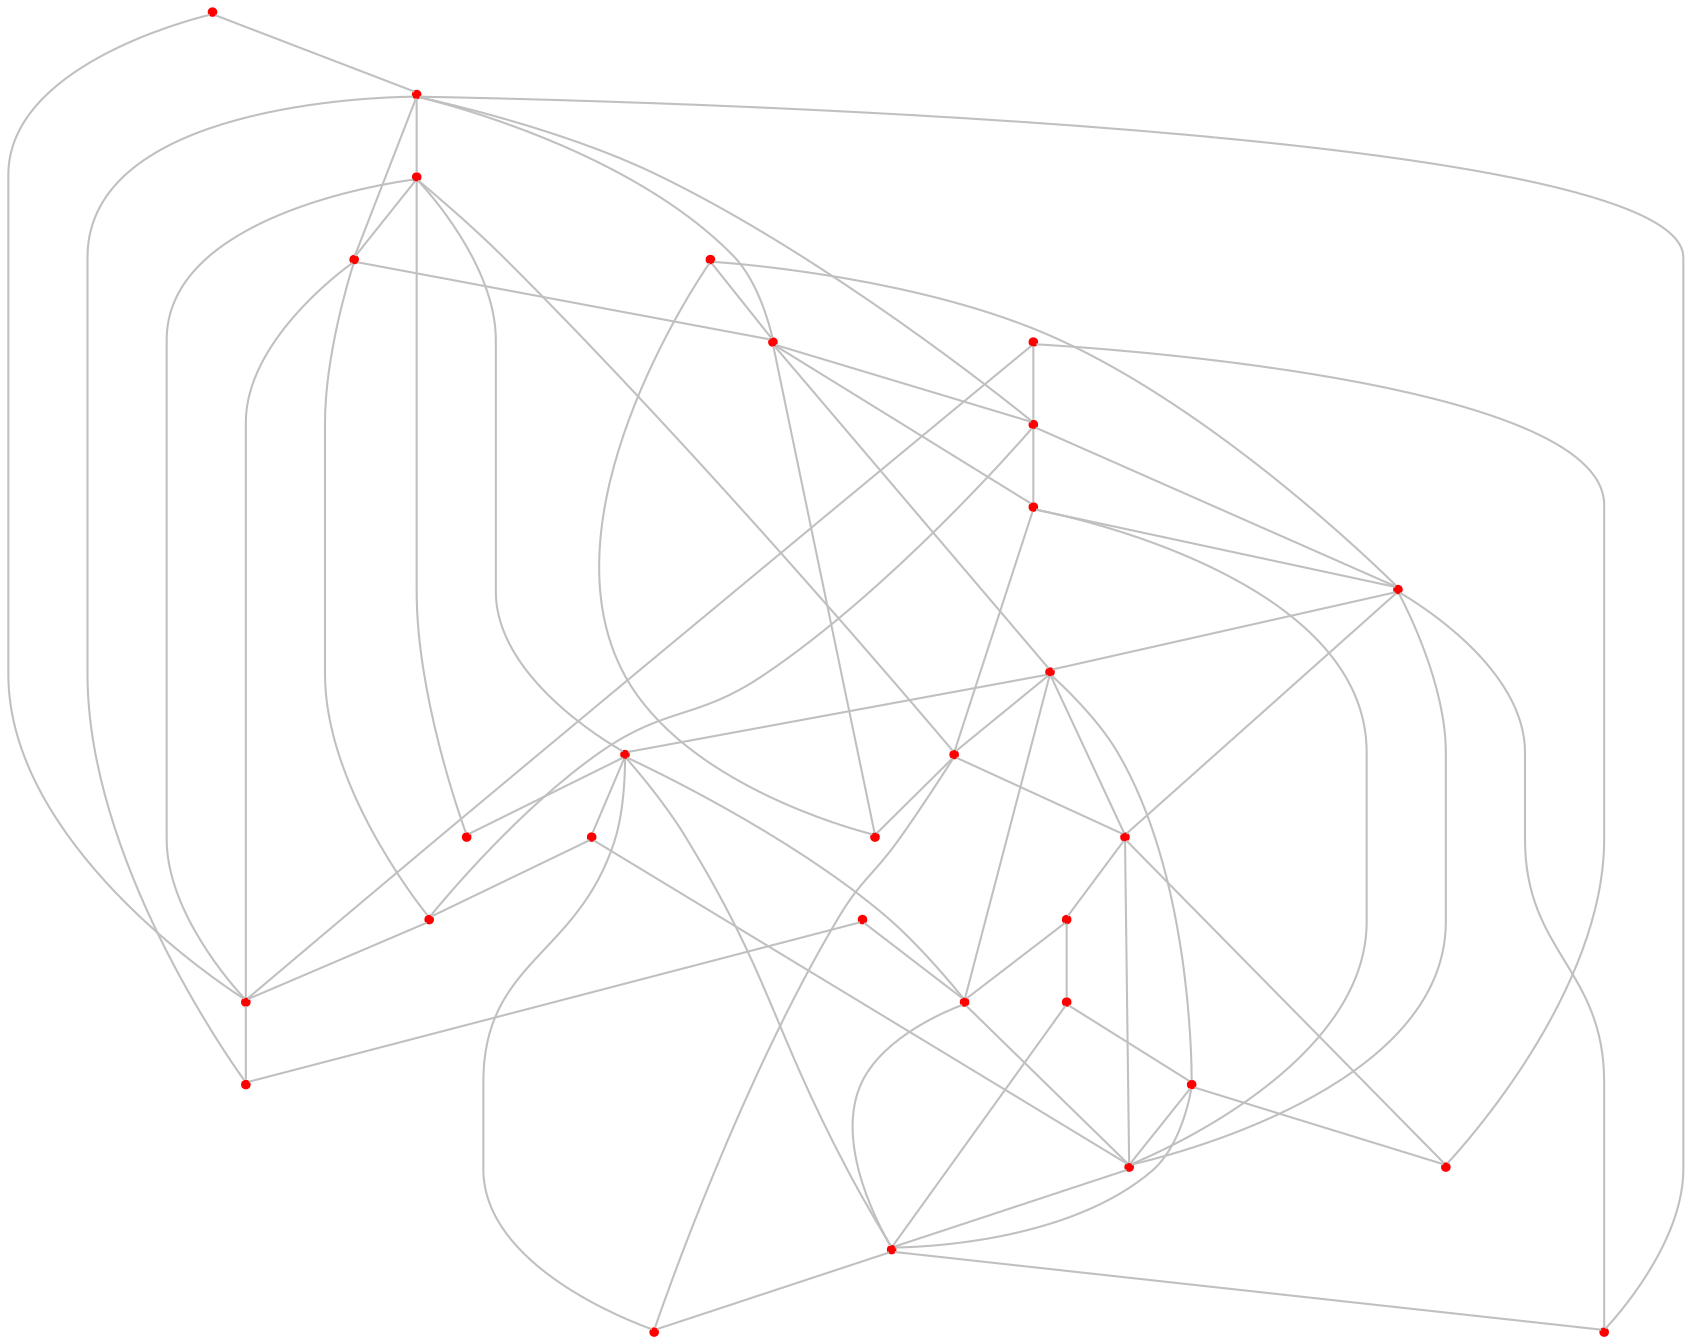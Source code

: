graph {
	0 [color=red shape=point]
	1 [color=red shape=point]
	2 [color=red shape=point]
	3 [color=red shape=point]
	4 [color=red shape=point]
	5 [color=red shape=point]
	6 [color=red shape=point]
	7 [color=red shape=point]
	8 [color=red shape=point]
	9 [color=red shape=point]
	10 [color=red shape=point]
	11 [color=red shape=point]
	12 [color=red shape=point]
	13 [color=red shape=point]
	14 [color=red shape=point]
	15 [color=red shape=point]
	16 [color=red shape=point]
	17 [color=red shape=point]
	18 [color=red shape=point]
	19 [color=red shape=point]
	20 [color=red shape=point]
	21 [color=red shape=point]
	22 [color=red shape=point]
	23 [color=red shape=point]
	24 [color=red shape=point]
	25 [color=red shape=point]
	26 [color=red shape=point]
	27 [color=red shape=point]
	28 [color=red shape=point]
	29 [color=red shape=point]
	21 -- 3 [color=gray]
	16 -- 5 [color=gray]
	8 -- 0 [color=gray]
	0 -- 13 [color=gray]
	27 -- 0 [color=gray]
	15 -- 1 [color=gray]
	14 -- 10 [color=gray]
	14 -- 3 [color=gray]
	29 -- 19 [color=gray]
	23 -- 18 [color=gray]
	0 -- 12 [color=gray]
	19 -- 17 [color=gray]
	27 -- 11 [color=gray]
	24 -- 28 [color=gray]
	5 -- 4 [color=gray]
	4 -- 15 [color=gray]
	25 -- 3 [color=gray]
	20 -- 18 [color=gray]
	14 -- 17 [color=gray]
	12 -- 15 [color=gray]
	8 -- 10 [color=gray]
	2 -- 5 [color=gray]
	21 -- 11 [color=gray]
	29 -- 26 [color=gray]
	6 -- 7 [color=gray]
	16 -- 29 [color=gray]
	24 -- 17 [color=gray]
	5 -- 14 [color=gray]
	11 -- 7 [color=gray]
	23 -- 2 [color=gray]
	22 -- 10 [color=gray]
	13 -- 9 [color=gray]
	13 -- 28 [color=gray]
	11 -- 12 [color=gray]
	18 -- 25 [color=gray]
	15 -- 13 [color=gray]
	17 -- 9 [color=gray]
	28 -- 11 [color=gray]
	17 -- 10 [color=gray]
	21 -- 13 [color=gray]
	25 -- 17 [color=gray]
	1 -- 25 [color=gray]
	28 -- 12 [color=gray]
	1 -- 14 [color=gray]
	0 -- 16 [color=gray]
	9 -- 15 [color=gray]
	22 -- 15 [color=gray]
	17 -- 23 [color=gray]
	10 -- 13 [color=gray]
	1 -- 5 [color=gray]
	1 -- 29 [color=gray]
	5 -- 9 [color=gray]
	29 -- 23 [color=gray]
	29 -- 24 [color=gray]
	1 -- 19 [color=gray]
	16 -- 12 [color=gray]
	29 -- 2 [color=gray]
	20 -- 19 [color=gray]
	23 -- 8 [color=gray]
	9 -- 10 [color=gray]
	16 -- 26 [color=gray]
	22 -- 4 [color=gray]
	6 -- 19 [color=gray]
	15 -- 0 [color=gray]
	14 -- 20 [color=gray]
	25 -- 23 [color=gray]
	19 -- 23 [color=gray]
	7 -- 0 [color=gray]
	10 -- 1 [color=gray]
	16 -- 11 [color=gray]
}
